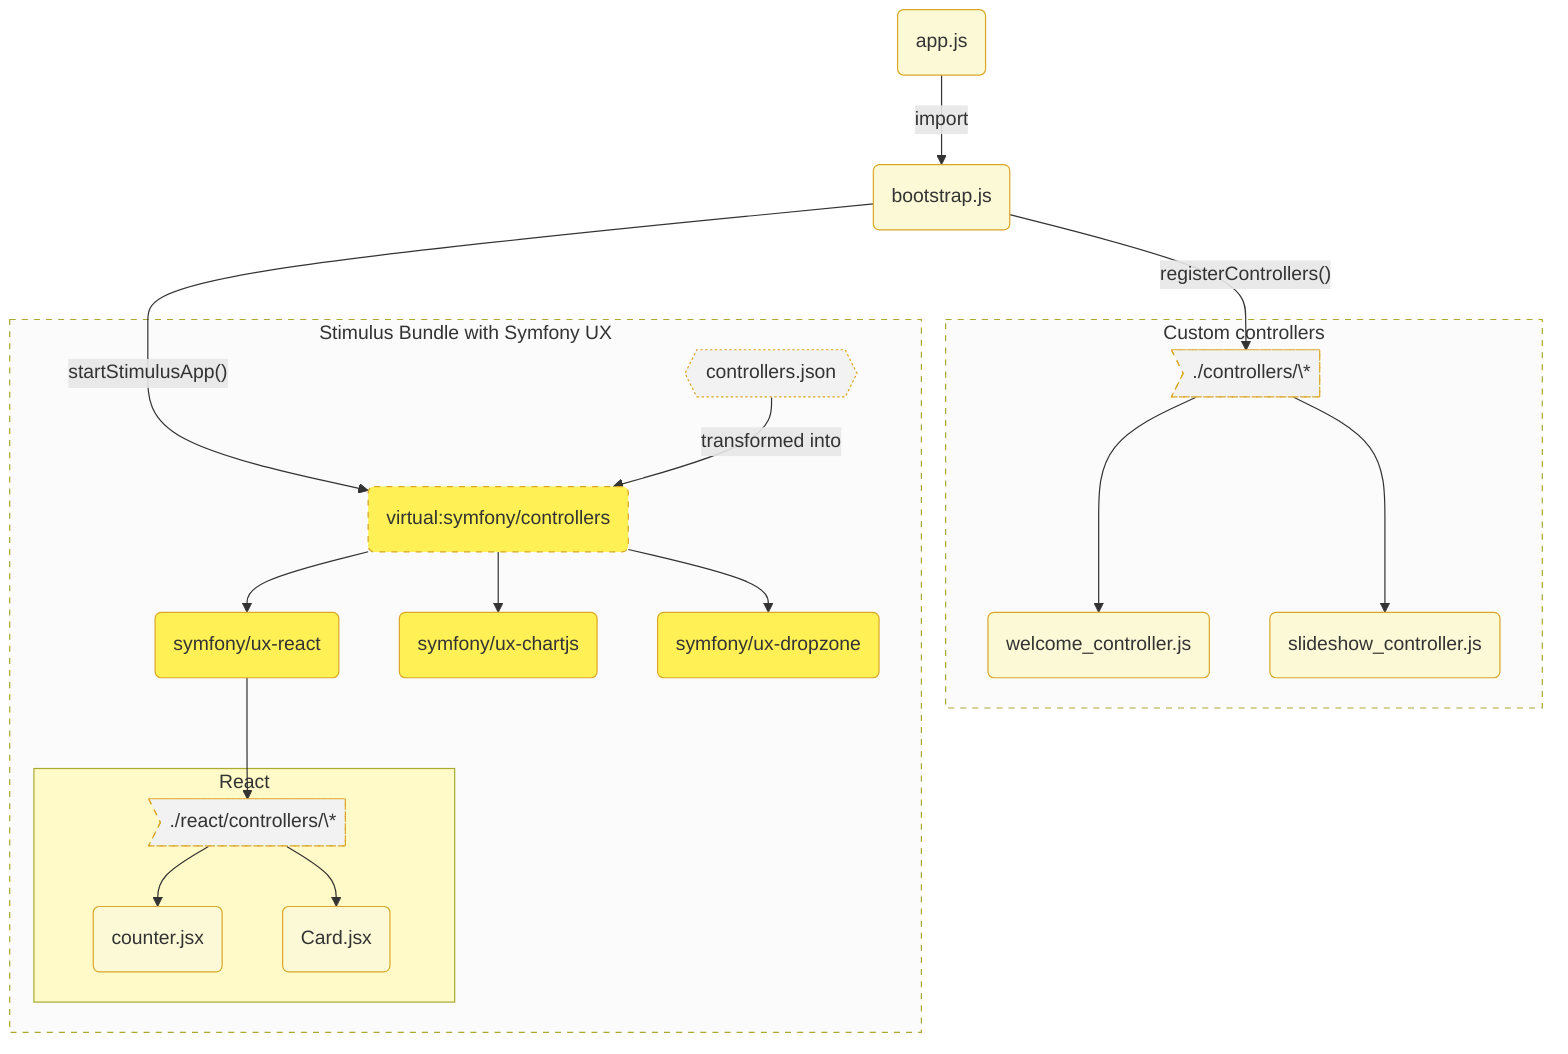 flowchart TB
  style virtual stroke-dasharray: 5 5;
  style groupReact fill:#fffac7;
  style groupUX fill:#fbfbfb, stroke-dasharray: 5 5;
  style groupCustom fill:#fbfbfb, stroke-dasharray: 5 5;
  classDef file fill:#fcf9d7, stroke:#dba726;
  classDef package fill:#fff155, stroke:#dba726;
  classDef virtualPackage fill:#fff155, stroke:#dba726, stroke-dasharray: 5 5;
  classDef directory stroke:#dba726, fill:#f2f2f2, stroke-dasharray: 5 5;
  classDef rawFile stroke:#dba726, fill:#f2f2f2, stroke-dasharray: 2 2;
  bootstrap(bootstrap.js):::file
  app(app.js):::file
  subgraph groupCustom[Custom controllers]
    customControllers>"./controllers/\*"]:::directory
    welcome_controller(welcome_controller.js):::file
    slideshow_controller(slideshow_controller.js):::file
  end
  subgraph groupUX[Stimulus Bundle with Symfony UX]
    virtual(virtual:symfony/controllers):::virtualPackage
    uxReact(symfony/ux-react):::package
    uxChartjs(symfony/ux-chartjs):::package
    uxDropzone(symfony/ux-dropzone):::package
    controllers{{controllers.json}}:::rawFile
    subgraph groupReact[React]
    reactComponents>./react/controllers/\*]:::directory
    counter(counter.jsx):::file
    card(Card.jsx):::file
    end
  end
  app -->|import| bootstrap
  %% bootstrap(bootstrap.js):::file -->|"registerReactControllerComponents()"| reactComponents>./react/controllers/\*]
  bootstrap --->|"startStimulusApp()"| virtual
  bootstrap -->|"registerControllers()"| customControllers
  customControllers ---> welcome_controller & slideshow_controller
  virtual --> uxReact & uxChartjs & uxDropzone
  controllers -->|transformed into| virtual
  uxReact --> reactComponents
  reactComponents --> counter & card